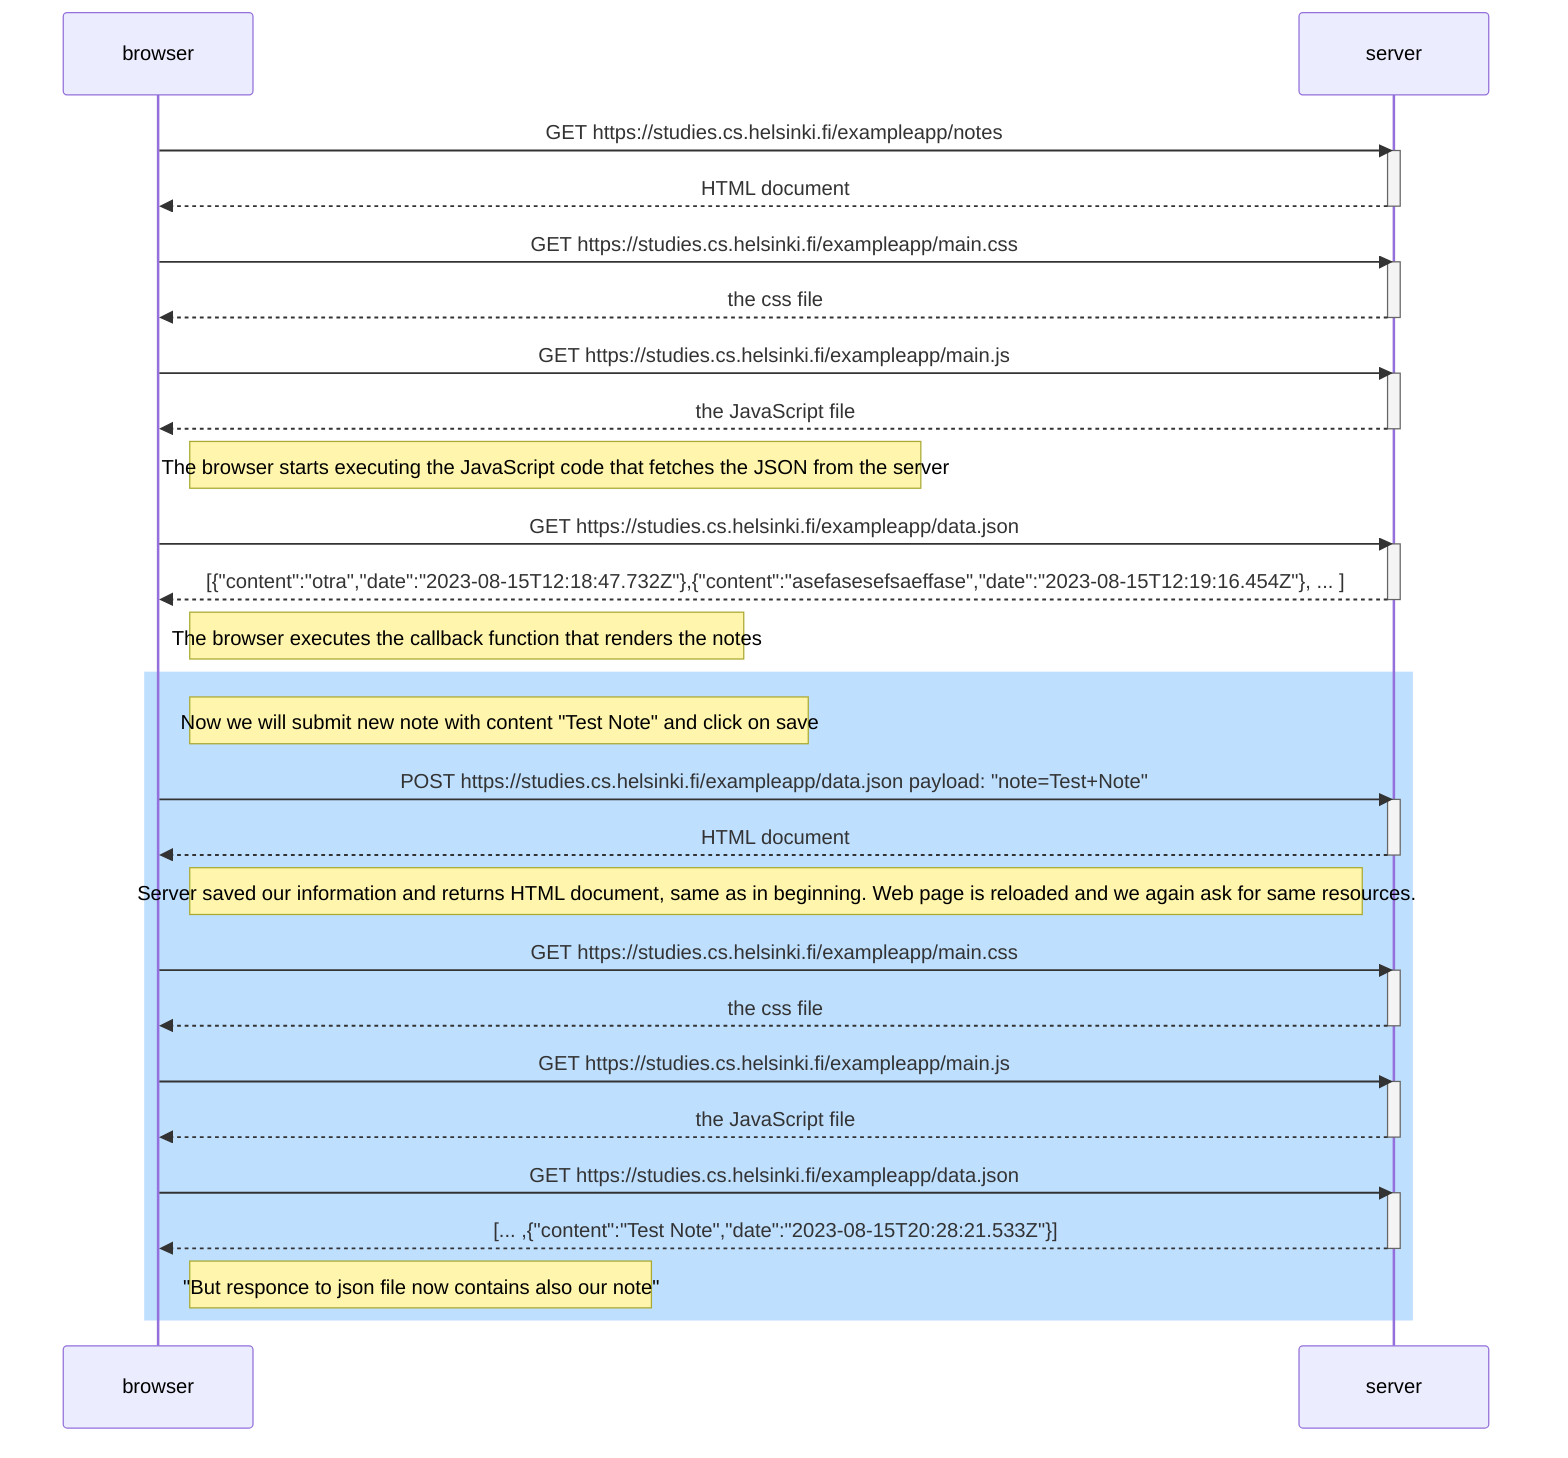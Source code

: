 sequenceDiagram
    participant browser
    participant server

    browser->>server: GET https://studies.cs.helsinki.fi/exampleapp/notes
    activate server
    server-->>browser: HTML document
    deactivate server

    browser->>server: GET https://studies.cs.helsinki.fi/exampleapp/main.css
    activate server
    server-->>browser: the css file
    deactivate server

    browser->>server: GET https://studies.cs.helsinki.fi/exampleapp/main.js
    activate server
    server-->>browser: the JavaScript file
    deactivate server

    Note right of browser: The browser starts executing the JavaScript code that fetches the JSON from the server

    browser->>server: GET https://studies.cs.helsinki.fi/exampleapp/data.json
    activate server
    server-->>browser: [{"content":"otra","date":"2023-08-15T12:18:47.732Z"},{"content":"asefasesefsaeffase","date":"2023-08-15T12:19:16.454Z"}, ... ]
    deactivate server

    Note right of browser: The browser executes the callback function that renders the notes

    rect rgb(191, 223, 255)
	Note right of browser: Now we will submit new note with content "Test Note" and click on save

    browser->>server: POST https://studies.cs.helsinki.fi/exampleapp/data.json payload: "note=Test+Note"
    activate server
    server-->>browser: HTML document
    deactivate server

	Note  right of browser: Server saved our information and returns HTML document, same as in beginning. Web page is reloaded and we again ask for same resources.

    browser->>server: GET https://studies.cs.helsinki.fi/exampleapp/main.css
    activate server
    server-->>browser: the css file
    deactivate server

    browser->>server: GET https://studies.cs.helsinki.fi/exampleapp/main.js
    activate server
    server-->>browser: the JavaScript file
    deactivate server

    browser->>server: GET https://studies.cs.helsinki.fi/exampleapp/data.json
    activate server
    server-->>browser: [... ,{"content":"Test Note","date":"2023-08-15T20:28:21.533Z"}]
    deactivate server
    Note  right of browser: "But responce to json file now contains also our note" 
    end